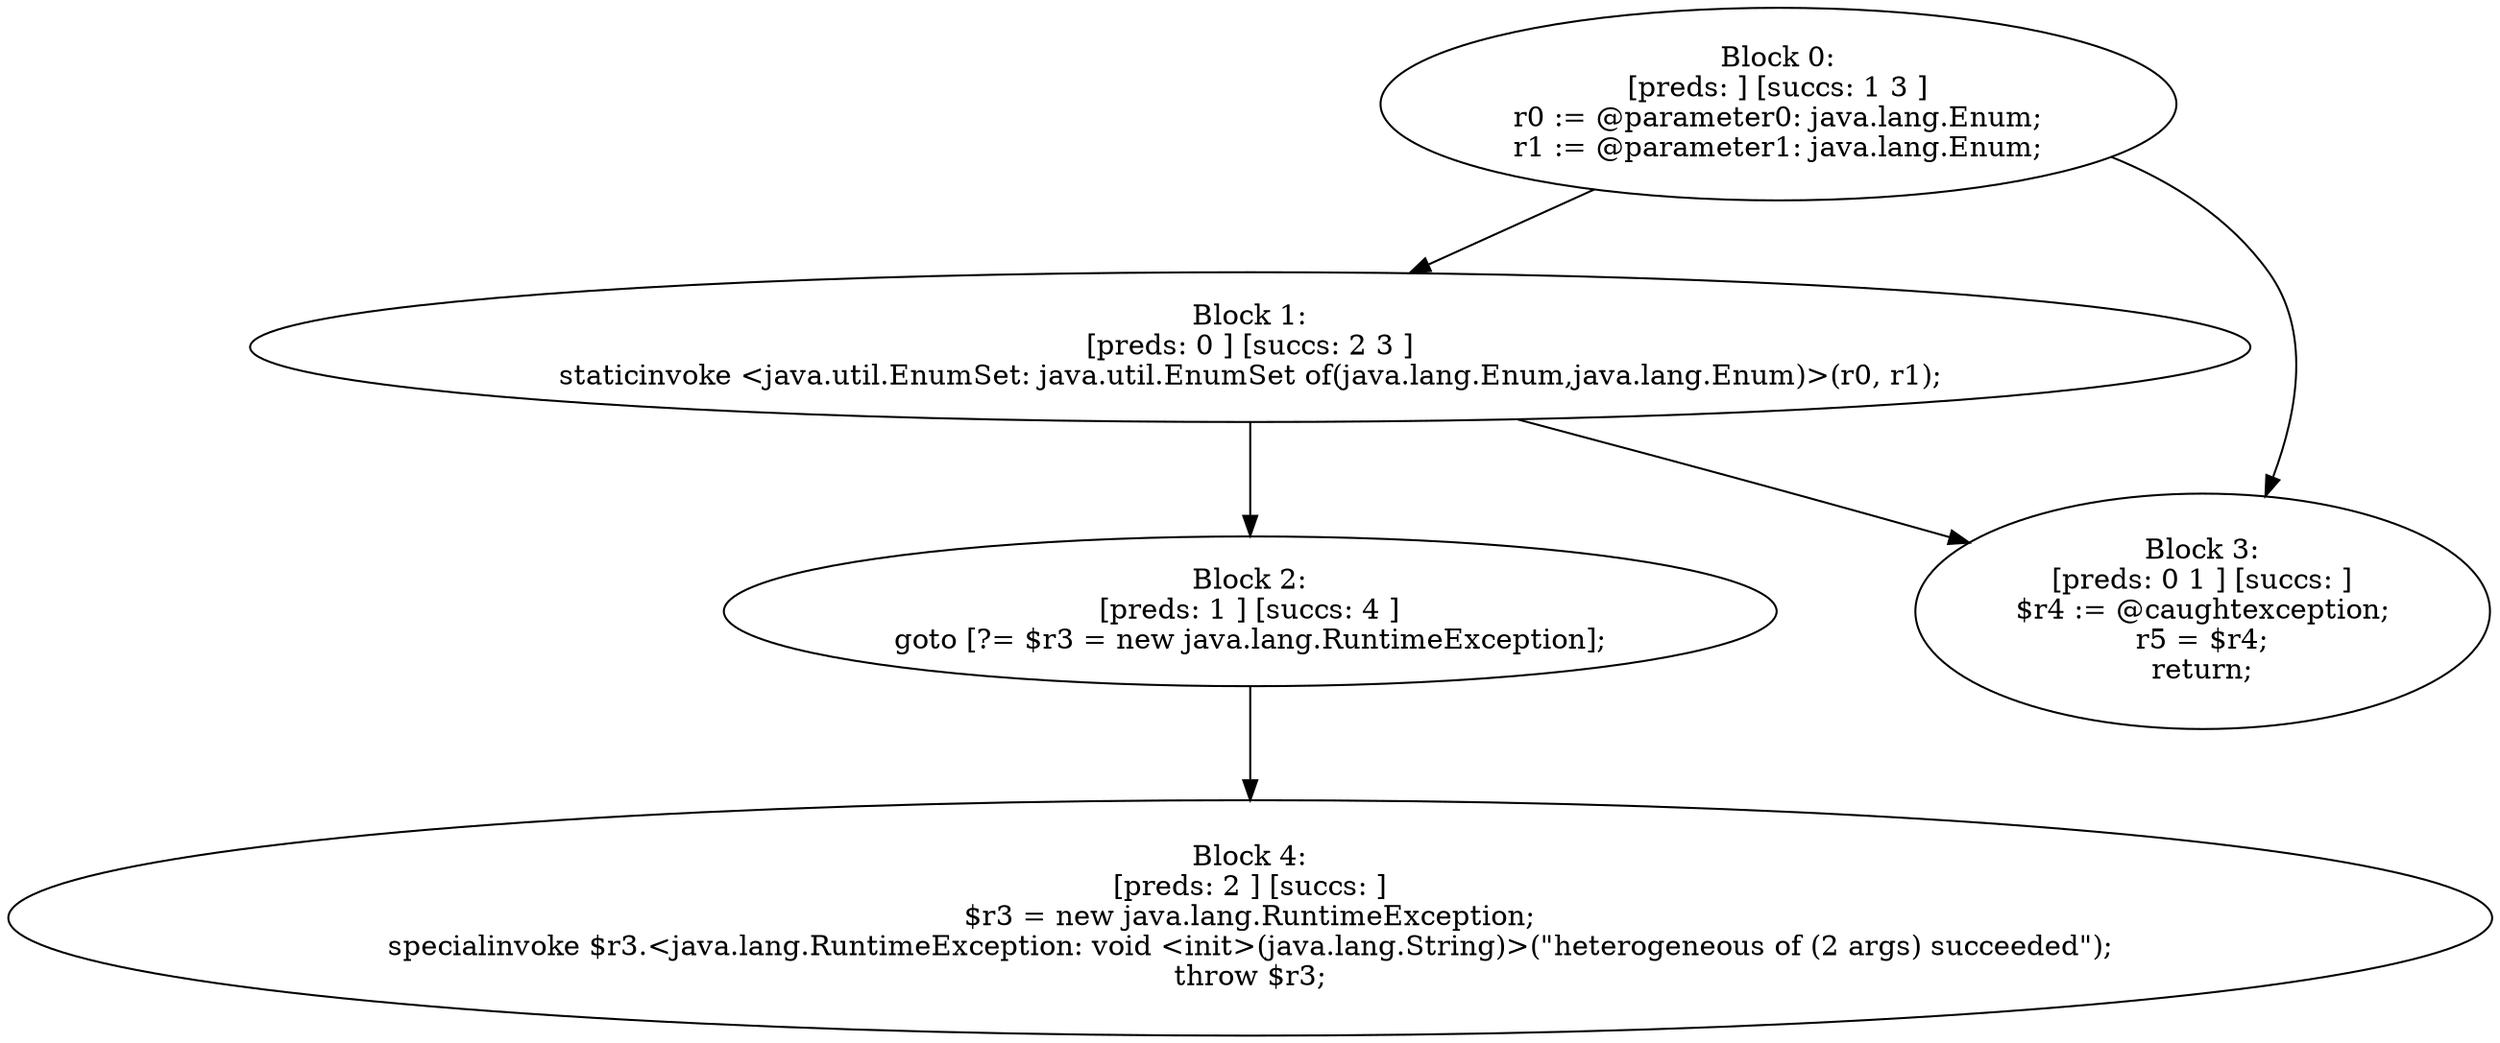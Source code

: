 digraph "unitGraph" {
    "Block 0:
[preds: ] [succs: 1 3 ]
r0 := @parameter0: java.lang.Enum;
r1 := @parameter1: java.lang.Enum;
"
    "Block 1:
[preds: 0 ] [succs: 2 3 ]
staticinvoke <java.util.EnumSet: java.util.EnumSet of(java.lang.Enum,java.lang.Enum)>(r0, r1);
"
    "Block 2:
[preds: 1 ] [succs: 4 ]
goto [?= $r3 = new java.lang.RuntimeException];
"
    "Block 3:
[preds: 0 1 ] [succs: ]
$r4 := @caughtexception;
r5 = $r4;
return;
"
    "Block 4:
[preds: 2 ] [succs: ]
$r3 = new java.lang.RuntimeException;
specialinvoke $r3.<java.lang.RuntimeException: void <init>(java.lang.String)>(\"heterogeneous of (2 args) succeeded\");
throw $r3;
"
    "Block 0:
[preds: ] [succs: 1 3 ]
r0 := @parameter0: java.lang.Enum;
r1 := @parameter1: java.lang.Enum;
"->"Block 1:
[preds: 0 ] [succs: 2 3 ]
staticinvoke <java.util.EnumSet: java.util.EnumSet of(java.lang.Enum,java.lang.Enum)>(r0, r1);
";
    "Block 0:
[preds: ] [succs: 1 3 ]
r0 := @parameter0: java.lang.Enum;
r1 := @parameter1: java.lang.Enum;
"->"Block 3:
[preds: 0 1 ] [succs: ]
$r4 := @caughtexception;
r5 = $r4;
return;
";
    "Block 1:
[preds: 0 ] [succs: 2 3 ]
staticinvoke <java.util.EnumSet: java.util.EnumSet of(java.lang.Enum,java.lang.Enum)>(r0, r1);
"->"Block 2:
[preds: 1 ] [succs: 4 ]
goto [?= $r3 = new java.lang.RuntimeException];
";
    "Block 1:
[preds: 0 ] [succs: 2 3 ]
staticinvoke <java.util.EnumSet: java.util.EnumSet of(java.lang.Enum,java.lang.Enum)>(r0, r1);
"->"Block 3:
[preds: 0 1 ] [succs: ]
$r4 := @caughtexception;
r5 = $r4;
return;
";
    "Block 2:
[preds: 1 ] [succs: 4 ]
goto [?= $r3 = new java.lang.RuntimeException];
"->"Block 4:
[preds: 2 ] [succs: ]
$r3 = new java.lang.RuntimeException;
specialinvoke $r3.<java.lang.RuntimeException: void <init>(java.lang.String)>(\"heterogeneous of (2 args) succeeded\");
throw $r3;
";
}
